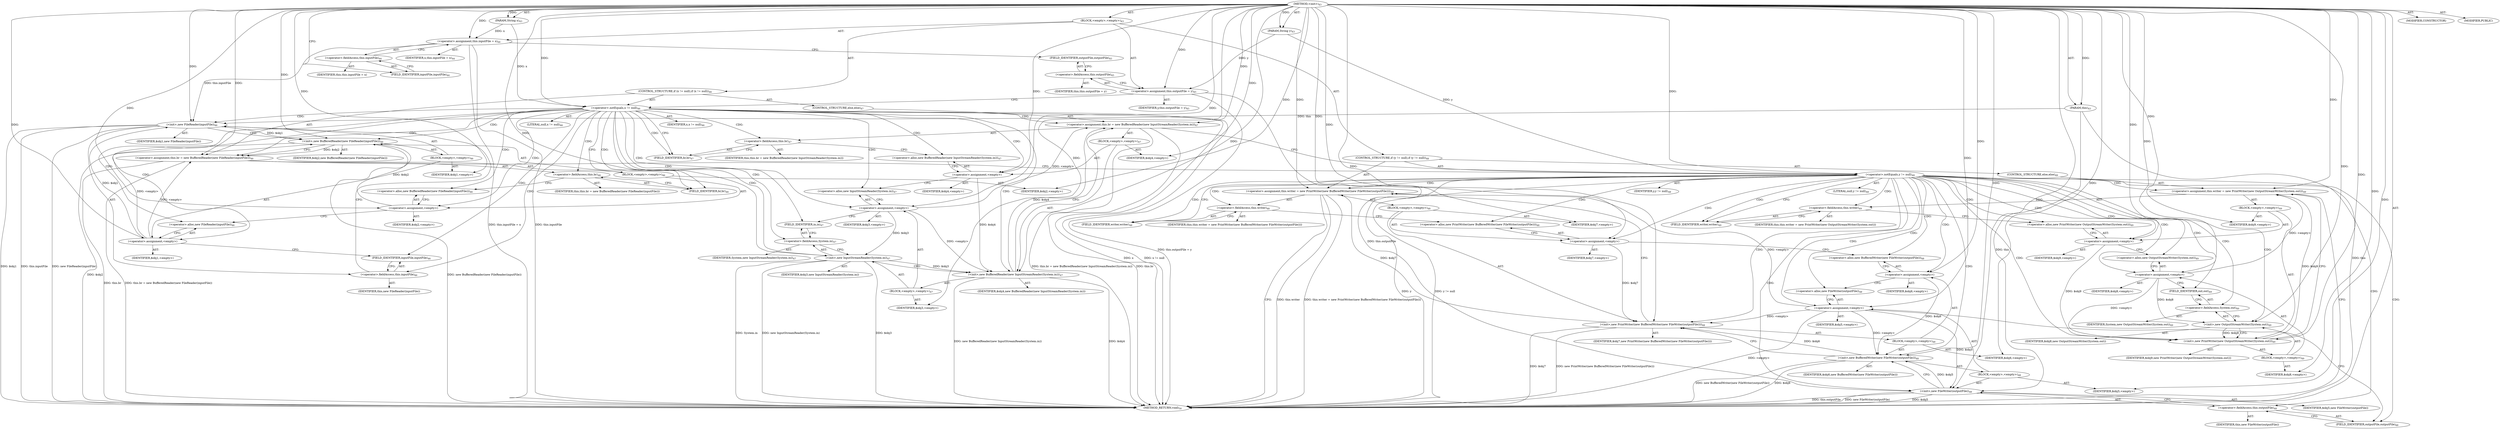 digraph "&lt;init&gt;" {  
"175" [label = <(METHOD,&lt;init&gt;)<SUB>43</SUB>> ]
"176" [label = <(PARAM,this)<SUB>43</SUB>> ]
"177" [label = <(PARAM,String x)<SUB>43</SUB>> ]
"178" [label = <(PARAM,String y)<SUB>43</SUB>> ]
"179" [label = <(BLOCK,&lt;empty&gt;,&lt;empty&gt;)<SUB>43</SUB>> ]
"180" [label = <(&lt;operator&gt;.assignment,this.inputFile = x)<SUB>44</SUB>> ]
"181" [label = <(&lt;operator&gt;.fieldAccess,this.inputFile)<SUB>44</SUB>> ]
"182" [label = <(IDENTIFIER,this,this.inputFile = x)> ]
"183" [label = <(FIELD_IDENTIFIER,inputFile,inputFile)<SUB>44</SUB>> ]
"184" [label = <(IDENTIFIER,x,this.inputFile = x)<SUB>44</SUB>> ]
"185" [label = <(&lt;operator&gt;.assignment,this.outputFile = y)<SUB>45</SUB>> ]
"186" [label = <(&lt;operator&gt;.fieldAccess,this.outputFile)<SUB>45</SUB>> ]
"187" [label = <(IDENTIFIER,this,this.outputFile = y)> ]
"188" [label = <(FIELD_IDENTIFIER,outputFile,outputFile)<SUB>45</SUB>> ]
"189" [label = <(IDENTIFIER,y,this.outputFile = y)<SUB>45</SUB>> ]
"190" [label = <(CONTROL_STRUCTURE,if (x != null),if (x != null))<SUB>46</SUB>> ]
"191" [label = <(&lt;operator&gt;.notEquals,x != null)<SUB>46</SUB>> ]
"192" [label = <(IDENTIFIER,x,x != null)<SUB>46</SUB>> ]
"193" [label = <(LITERAL,null,x != null)<SUB>46</SUB>> ]
"194" [label = <(&lt;operator&gt;.assignment,this.br = new BufferedReader(new FileReader(inputFile)))<SUB>46</SUB>> ]
"195" [label = <(&lt;operator&gt;.fieldAccess,this.br)<SUB>46</SUB>> ]
"196" [label = <(IDENTIFIER,this,this.br = new BufferedReader(new FileReader(inputFile)))> ]
"197" [label = <(FIELD_IDENTIFIER,br,br)<SUB>46</SUB>> ]
"198" [label = <(BLOCK,&lt;empty&gt;,&lt;empty&gt;)<SUB>46</SUB>> ]
"199" [label = <(&lt;operator&gt;.assignment,&lt;empty&gt;)> ]
"200" [label = <(IDENTIFIER,$obj2,&lt;empty&gt;)> ]
"201" [label = <(&lt;operator&gt;.alloc,new BufferedReader(new FileReader(inputFile)))<SUB>46</SUB>> ]
"202" [label = <(&lt;init&gt;,new BufferedReader(new FileReader(inputFile)))<SUB>46</SUB>> ]
"203" [label = <(IDENTIFIER,$obj2,new BufferedReader(new FileReader(inputFile)))> ]
"204" [label = <(BLOCK,&lt;empty&gt;,&lt;empty&gt;)<SUB>46</SUB>> ]
"205" [label = <(&lt;operator&gt;.assignment,&lt;empty&gt;)> ]
"206" [label = <(IDENTIFIER,$obj1,&lt;empty&gt;)> ]
"207" [label = <(&lt;operator&gt;.alloc,new FileReader(inputFile))<SUB>46</SUB>> ]
"208" [label = <(&lt;init&gt;,new FileReader(inputFile))<SUB>46</SUB>> ]
"209" [label = <(IDENTIFIER,$obj1,new FileReader(inputFile))> ]
"210" [label = <(&lt;operator&gt;.fieldAccess,this.inputFile)<SUB>46</SUB>> ]
"211" [label = <(IDENTIFIER,this,new FileReader(inputFile))> ]
"212" [label = <(FIELD_IDENTIFIER,inputFile,inputFile)<SUB>46</SUB>> ]
"213" [label = <(IDENTIFIER,$obj1,&lt;empty&gt;)> ]
"214" [label = <(IDENTIFIER,$obj2,&lt;empty&gt;)> ]
"215" [label = <(CONTROL_STRUCTURE,else,else)<SUB>47</SUB>> ]
"216" [label = <(&lt;operator&gt;.assignment,this.br = new BufferedReader(new InputStreamReader(System.in)))<SUB>47</SUB>> ]
"217" [label = <(&lt;operator&gt;.fieldAccess,this.br)<SUB>47</SUB>> ]
"218" [label = <(IDENTIFIER,this,this.br = new BufferedReader(new InputStreamReader(System.in)))> ]
"219" [label = <(FIELD_IDENTIFIER,br,br)<SUB>47</SUB>> ]
"220" [label = <(BLOCK,&lt;empty&gt;,&lt;empty&gt;)<SUB>47</SUB>> ]
"221" [label = <(&lt;operator&gt;.assignment,&lt;empty&gt;)> ]
"222" [label = <(IDENTIFIER,$obj4,&lt;empty&gt;)> ]
"223" [label = <(&lt;operator&gt;.alloc,new BufferedReader(new InputStreamReader(System.in)))<SUB>47</SUB>> ]
"224" [label = <(&lt;init&gt;,new BufferedReader(new InputStreamReader(System.in)))<SUB>47</SUB>> ]
"225" [label = <(IDENTIFIER,$obj4,new BufferedReader(new InputStreamReader(System.in)))> ]
"226" [label = <(BLOCK,&lt;empty&gt;,&lt;empty&gt;)<SUB>47</SUB>> ]
"227" [label = <(&lt;operator&gt;.assignment,&lt;empty&gt;)> ]
"228" [label = <(IDENTIFIER,$obj3,&lt;empty&gt;)> ]
"229" [label = <(&lt;operator&gt;.alloc,new InputStreamReader(System.in))<SUB>47</SUB>> ]
"230" [label = <(&lt;init&gt;,new InputStreamReader(System.in))<SUB>47</SUB>> ]
"231" [label = <(IDENTIFIER,$obj3,new InputStreamReader(System.in))> ]
"232" [label = <(&lt;operator&gt;.fieldAccess,System.in)<SUB>47</SUB>> ]
"233" [label = <(IDENTIFIER,System,new InputStreamReader(System.in))<SUB>47</SUB>> ]
"234" [label = <(FIELD_IDENTIFIER,in,in)<SUB>47</SUB>> ]
"235" [label = <(IDENTIFIER,$obj3,&lt;empty&gt;)> ]
"236" [label = <(IDENTIFIER,$obj4,&lt;empty&gt;)> ]
"237" [label = <(CONTROL_STRUCTURE,if (y != null),if (y != null))<SUB>48</SUB>> ]
"238" [label = <(&lt;operator&gt;.notEquals,y != null)<SUB>48</SUB>> ]
"239" [label = <(IDENTIFIER,y,y != null)<SUB>48</SUB>> ]
"240" [label = <(LITERAL,null,y != null)<SUB>48</SUB>> ]
"241" [label = <(&lt;operator&gt;.assignment,this.writer = new PrintWriter(new BufferedWriter(new FileWriter(outputFile))))<SUB>48</SUB>> ]
"242" [label = <(&lt;operator&gt;.fieldAccess,this.writer)<SUB>48</SUB>> ]
"243" [label = <(IDENTIFIER,this,this.writer = new PrintWriter(new BufferedWriter(new FileWriter(outputFile))))> ]
"244" [label = <(FIELD_IDENTIFIER,writer,writer)<SUB>48</SUB>> ]
"245" [label = <(BLOCK,&lt;empty&gt;,&lt;empty&gt;)<SUB>48</SUB>> ]
"246" [label = <(&lt;operator&gt;.assignment,&lt;empty&gt;)> ]
"247" [label = <(IDENTIFIER,$obj7,&lt;empty&gt;)> ]
"248" [label = <(&lt;operator&gt;.alloc,new PrintWriter(new BufferedWriter(new FileWriter(outputFile))))<SUB>48</SUB>> ]
"249" [label = <(&lt;init&gt;,new PrintWriter(new BufferedWriter(new FileWriter(outputFile))))<SUB>48</SUB>> ]
"250" [label = <(IDENTIFIER,$obj7,new PrintWriter(new BufferedWriter(new FileWriter(outputFile))))> ]
"251" [label = <(BLOCK,&lt;empty&gt;,&lt;empty&gt;)<SUB>48</SUB>> ]
"252" [label = <(&lt;operator&gt;.assignment,&lt;empty&gt;)> ]
"253" [label = <(IDENTIFIER,$obj6,&lt;empty&gt;)> ]
"254" [label = <(&lt;operator&gt;.alloc,new BufferedWriter(new FileWriter(outputFile)))<SUB>48</SUB>> ]
"255" [label = <(&lt;init&gt;,new BufferedWriter(new FileWriter(outputFile)))<SUB>48</SUB>> ]
"256" [label = <(IDENTIFIER,$obj6,new BufferedWriter(new FileWriter(outputFile)))> ]
"257" [label = <(BLOCK,&lt;empty&gt;,&lt;empty&gt;)<SUB>48</SUB>> ]
"258" [label = <(&lt;operator&gt;.assignment,&lt;empty&gt;)> ]
"259" [label = <(IDENTIFIER,$obj5,&lt;empty&gt;)> ]
"260" [label = <(&lt;operator&gt;.alloc,new FileWriter(outputFile))<SUB>48</SUB>> ]
"261" [label = <(&lt;init&gt;,new FileWriter(outputFile))<SUB>48</SUB>> ]
"262" [label = <(IDENTIFIER,$obj5,new FileWriter(outputFile))> ]
"263" [label = <(&lt;operator&gt;.fieldAccess,this.outputFile)<SUB>48</SUB>> ]
"264" [label = <(IDENTIFIER,this,new FileWriter(outputFile))> ]
"265" [label = <(FIELD_IDENTIFIER,outputFile,outputFile)<SUB>48</SUB>> ]
"266" [label = <(IDENTIFIER,$obj5,&lt;empty&gt;)> ]
"267" [label = <(IDENTIFIER,$obj6,&lt;empty&gt;)> ]
"268" [label = <(IDENTIFIER,$obj7,&lt;empty&gt;)> ]
"269" [label = <(CONTROL_STRUCTURE,else,else)<SUB>49</SUB>> ]
"270" [label = <(&lt;operator&gt;.assignment,this.writer = new PrintWriter(new OutputStreamWriter(System.out)))<SUB>49</SUB>> ]
"271" [label = <(&lt;operator&gt;.fieldAccess,this.writer)<SUB>49</SUB>> ]
"272" [label = <(IDENTIFIER,this,this.writer = new PrintWriter(new OutputStreamWriter(System.out)))> ]
"273" [label = <(FIELD_IDENTIFIER,writer,writer)<SUB>49</SUB>> ]
"274" [label = <(BLOCK,&lt;empty&gt;,&lt;empty&gt;)<SUB>49</SUB>> ]
"275" [label = <(&lt;operator&gt;.assignment,&lt;empty&gt;)> ]
"276" [label = <(IDENTIFIER,$obj9,&lt;empty&gt;)> ]
"277" [label = <(&lt;operator&gt;.alloc,new PrintWriter(new OutputStreamWriter(System.out)))<SUB>49</SUB>> ]
"278" [label = <(&lt;init&gt;,new PrintWriter(new OutputStreamWriter(System.out)))<SUB>49</SUB>> ]
"279" [label = <(IDENTIFIER,$obj9,new PrintWriter(new OutputStreamWriter(System.out)))> ]
"280" [label = <(BLOCK,&lt;empty&gt;,&lt;empty&gt;)<SUB>49</SUB>> ]
"281" [label = <(&lt;operator&gt;.assignment,&lt;empty&gt;)> ]
"282" [label = <(IDENTIFIER,$obj8,&lt;empty&gt;)> ]
"283" [label = <(&lt;operator&gt;.alloc,new OutputStreamWriter(System.out))<SUB>49</SUB>> ]
"284" [label = <(&lt;init&gt;,new OutputStreamWriter(System.out))<SUB>49</SUB>> ]
"285" [label = <(IDENTIFIER,$obj8,new OutputStreamWriter(System.out))> ]
"286" [label = <(&lt;operator&gt;.fieldAccess,System.out)<SUB>49</SUB>> ]
"287" [label = <(IDENTIFIER,System,new OutputStreamWriter(System.out))<SUB>49</SUB>> ]
"288" [label = <(FIELD_IDENTIFIER,out,out)<SUB>49</SUB>> ]
"289" [label = <(IDENTIFIER,$obj8,&lt;empty&gt;)> ]
"290" [label = <(IDENTIFIER,$obj9,&lt;empty&gt;)> ]
"291" [label = <(MODIFIER,CONSTRUCTOR)> ]
"292" [label = <(MODIFIER,PUBLIC)> ]
"293" [label = <(METHOD_RETURN,void)<SUB>50</SUB>> ]
  "175" -> "176"  [ label = "AST: "] 
  "175" -> "177"  [ label = "AST: "] 
  "175" -> "178"  [ label = "AST: "] 
  "175" -> "179"  [ label = "AST: "] 
  "175" -> "291"  [ label = "AST: "] 
  "175" -> "292"  [ label = "AST: "] 
  "175" -> "293"  [ label = "AST: "] 
  "179" -> "180"  [ label = "AST: "] 
  "179" -> "185"  [ label = "AST: "] 
  "179" -> "190"  [ label = "AST: "] 
  "179" -> "237"  [ label = "AST: "] 
  "180" -> "181"  [ label = "AST: "] 
  "180" -> "184"  [ label = "AST: "] 
  "181" -> "182"  [ label = "AST: "] 
  "181" -> "183"  [ label = "AST: "] 
  "185" -> "186"  [ label = "AST: "] 
  "185" -> "189"  [ label = "AST: "] 
  "186" -> "187"  [ label = "AST: "] 
  "186" -> "188"  [ label = "AST: "] 
  "190" -> "191"  [ label = "AST: "] 
  "190" -> "194"  [ label = "AST: "] 
  "190" -> "215"  [ label = "AST: "] 
  "191" -> "192"  [ label = "AST: "] 
  "191" -> "193"  [ label = "AST: "] 
  "194" -> "195"  [ label = "AST: "] 
  "194" -> "198"  [ label = "AST: "] 
  "195" -> "196"  [ label = "AST: "] 
  "195" -> "197"  [ label = "AST: "] 
  "198" -> "199"  [ label = "AST: "] 
  "198" -> "202"  [ label = "AST: "] 
  "198" -> "214"  [ label = "AST: "] 
  "199" -> "200"  [ label = "AST: "] 
  "199" -> "201"  [ label = "AST: "] 
  "202" -> "203"  [ label = "AST: "] 
  "202" -> "204"  [ label = "AST: "] 
  "204" -> "205"  [ label = "AST: "] 
  "204" -> "208"  [ label = "AST: "] 
  "204" -> "213"  [ label = "AST: "] 
  "205" -> "206"  [ label = "AST: "] 
  "205" -> "207"  [ label = "AST: "] 
  "208" -> "209"  [ label = "AST: "] 
  "208" -> "210"  [ label = "AST: "] 
  "210" -> "211"  [ label = "AST: "] 
  "210" -> "212"  [ label = "AST: "] 
  "215" -> "216"  [ label = "AST: "] 
  "216" -> "217"  [ label = "AST: "] 
  "216" -> "220"  [ label = "AST: "] 
  "217" -> "218"  [ label = "AST: "] 
  "217" -> "219"  [ label = "AST: "] 
  "220" -> "221"  [ label = "AST: "] 
  "220" -> "224"  [ label = "AST: "] 
  "220" -> "236"  [ label = "AST: "] 
  "221" -> "222"  [ label = "AST: "] 
  "221" -> "223"  [ label = "AST: "] 
  "224" -> "225"  [ label = "AST: "] 
  "224" -> "226"  [ label = "AST: "] 
  "226" -> "227"  [ label = "AST: "] 
  "226" -> "230"  [ label = "AST: "] 
  "226" -> "235"  [ label = "AST: "] 
  "227" -> "228"  [ label = "AST: "] 
  "227" -> "229"  [ label = "AST: "] 
  "230" -> "231"  [ label = "AST: "] 
  "230" -> "232"  [ label = "AST: "] 
  "232" -> "233"  [ label = "AST: "] 
  "232" -> "234"  [ label = "AST: "] 
  "237" -> "238"  [ label = "AST: "] 
  "237" -> "241"  [ label = "AST: "] 
  "237" -> "269"  [ label = "AST: "] 
  "238" -> "239"  [ label = "AST: "] 
  "238" -> "240"  [ label = "AST: "] 
  "241" -> "242"  [ label = "AST: "] 
  "241" -> "245"  [ label = "AST: "] 
  "242" -> "243"  [ label = "AST: "] 
  "242" -> "244"  [ label = "AST: "] 
  "245" -> "246"  [ label = "AST: "] 
  "245" -> "249"  [ label = "AST: "] 
  "245" -> "268"  [ label = "AST: "] 
  "246" -> "247"  [ label = "AST: "] 
  "246" -> "248"  [ label = "AST: "] 
  "249" -> "250"  [ label = "AST: "] 
  "249" -> "251"  [ label = "AST: "] 
  "251" -> "252"  [ label = "AST: "] 
  "251" -> "255"  [ label = "AST: "] 
  "251" -> "267"  [ label = "AST: "] 
  "252" -> "253"  [ label = "AST: "] 
  "252" -> "254"  [ label = "AST: "] 
  "255" -> "256"  [ label = "AST: "] 
  "255" -> "257"  [ label = "AST: "] 
  "257" -> "258"  [ label = "AST: "] 
  "257" -> "261"  [ label = "AST: "] 
  "257" -> "266"  [ label = "AST: "] 
  "258" -> "259"  [ label = "AST: "] 
  "258" -> "260"  [ label = "AST: "] 
  "261" -> "262"  [ label = "AST: "] 
  "261" -> "263"  [ label = "AST: "] 
  "263" -> "264"  [ label = "AST: "] 
  "263" -> "265"  [ label = "AST: "] 
  "269" -> "270"  [ label = "AST: "] 
  "270" -> "271"  [ label = "AST: "] 
  "270" -> "274"  [ label = "AST: "] 
  "271" -> "272"  [ label = "AST: "] 
  "271" -> "273"  [ label = "AST: "] 
  "274" -> "275"  [ label = "AST: "] 
  "274" -> "278"  [ label = "AST: "] 
  "274" -> "290"  [ label = "AST: "] 
  "275" -> "276"  [ label = "AST: "] 
  "275" -> "277"  [ label = "AST: "] 
  "278" -> "279"  [ label = "AST: "] 
  "278" -> "280"  [ label = "AST: "] 
  "280" -> "281"  [ label = "AST: "] 
  "280" -> "284"  [ label = "AST: "] 
  "280" -> "289"  [ label = "AST: "] 
  "281" -> "282"  [ label = "AST: "] 
  "281" -> "283"  [ label = "AST: "] 
  "284" -> "285"  [ label = "AST: "] 
  "284" -> "286"  [ label = "AST: "] 
  "286" -> "287"  [ label = "AST: "] 
  "286" -> "288"  [ label = "AST: "] 
  "180" -> "188"  [ label = "CFG: "] 
  "185" -> "191"  [ label = "CFG: "] 
  "181" -> "180"  [ label = "CFG: "] 
  "186" -> "185"  [ label = "CFG: "] 
  "191" -> "197"  [ label = "CFG: "] 
  "191" -> "219"  [ label = "CFG: "] 
  "194" -> "238"  [ label = "CFG: "] 
  "238" -> "244"  [ label = "CFG: "] 
  "238" -> "273"  [ label = "CFG: "] 
  "241" -> "293"  [ label = "CFG: "] 
  "183" -> "181"  [ label = "CFG: "] 
  "188" -> "186"  [ label = "CFG: "] 
  "195" -> "201"  [ label = "CFG: "] 
  "216" -> "238"  [ label = "CFG: "] 
  "242" -> "248"  [ label = "CFG: "] 
  "270" -> "293"  [ label = "CFG: "] 
  "197" -> "195"  [ label = "CFG: "] 
  "199" -> "207"  [ label = "CFG: "] 
  "202" -> "194"  [ label = "CFG: "] 
  "217" -> "223"  [ label = "CFG: "] 
  "244" -> "242"  [ label = "CFG: "] 
  "246" -> "254"  [ label = "CFG: "] 
  "249" -> "241"  [ label = "CFG: "] 
  "271" -> "277"  [ label = "CFG: "] 
  "201" -> "199"  [ label = "CFG: "] 
  "219" -> "217"  [ label = "CFG: "] 
  "221" -> "229"  [ label = "CFG: "] 
  "224" -> "216"  [ label = "CFG: "] 
  "248" -> "246"  [ label = "CFG: "] 
  "273" -> "271"  [ label = "CFG: "] 
  "275" -> "283"  [ label = "CFG: "] 
  "278" -> "270"  [ label = "CFG: "] 
  "205" -> "212"  [ label = "CFG: "] 
  "208" -> "202"  [ label = "CFG: "] 
  "223" -> "221"  [ label = "CFG: "] 
  "252" -> "260"  [ label = "CFG: "] 
  "255" -> "249"  [ label = "CFG: "] 
  "277" -> "275"  [ label = "CFG: "] 
  "207" -> "205"  [ label = "CFG: "] 
  "210" -> "208"  [ label = "CFG: "] 
  "227" -> "234"  [ label = "CFG: "] 
  "230" -> "224"  [ label = "CFG: "] 
  "254" -> "252"  [ label = "CFG: "] 
  "281" -> "288"  [ label = "CFG: "] 
  "284" -> "278"  [ label = "CFG: "] 
  "212" -> "210"  [ label = "CFG: "] 
  "229" -> "227"  [ label = "CFG: "] 
  "232" -> "230"  [ label = "CFG: "] 
  "258" -> "265"  [ label = "CFG: "] 
  "261" -> "255"  [ label = "CFG: "] 
  "283" -> "281"  [ label = "CFG: "] 
  "286" -> "284"  [ label = "CFG: "] 
  "234" -> "232"  [ label = "CFG: "] 
  "260" -> "258"  [ label = "CFG: "] 
  "263" -> "261"  [ label = "CFG: "] 
  "288" -> "286"  [ label = "CFG: "] 
  "265" -> "263"  [ label = "CFG: "] 
  "175" -> "183"  [ label = "CFG: "] 
  "176" -> "293"  [ label = "DDG: this"] 
  "180" -> "293"  [ label = "DDG: this.inputFile"] 
  "180" -> "293"  [ label = "DDG: this.inputFile = x"] 
  "185" -> "293"  [ label = "DDG: this.outputFile = y"] 
  "191" -> "293"  [ label = "DDG: x"] 
  "191" -> "293"  [ label = "DDG: x != null"] 
  "216" -> "293"  [ label = "DDG: this.br"] 
  "224" -> "293"  [ label = "DDG: $obj4"] 
  "230" -> "293"  [ label = "DDG: $obj3"] 
  "230" -> "293"  [ label = "DDG: System.in"] 
  "230" -> "293"  [ label = "DDG: new InputStreamReader(System.in)"] 
  "224" -> "293"  [ label = "DDG: new BufferedReader(new InputStreamReader(System.in))"] 
  "216" -> "293"  [ label = "DDG: this.br = new BufferedReader(new InputStreamReader(System.in))"] 
  "194" -> "293"  [ label = "DDG: this.br"] 
  "202" -> "293"  [ label = "DDG: $obj2"] 
  "208" -> "293"  [ label = "DDG: $obj1"] 
  "208" -> "293"  [ label = "DDG: this.inputFile"] 
  "208" -> "293"  [ label = "DDG: new FileReader(inputFile)"] 
  "202" -> "293"  [ label = "DDG: new BufferedReader(new FileReader(inputFile))"] 
  "194" -> "293"  [ label = "DDG: this.br = new BufferedReader(new FileReader(inputFile))"] 
  "238" -> "293"  [ label = "DDG: y"] 
  "238" -> "293"  [ label = "DDG: y != null"] 
  "241" -> "293"  [ label = "DDG: this.writer"] 
  "249" -> "293"  [ label = "DDG: $obj7"] 
  "255" -> "293"  [ label = "DDG: $obj6"] 
  "258" -> "293"  [ label = "DDG: &lt;empty&gt;"] 
  "261" -> "293"  [ label = "DDG: $obj5"] 
  "261" -> "293"  [ label = "DDG: this.outputFile"] 
  "261" -> "293"  [ label = "DDG: new FileWriter(outputFile)"] 
  "255" -> "293"  [ label = "DDG: new BufferedWriter(new FileWriter(outputFile))"] 
  "249" -> "293"  [ label = "DDG: new PrintWriter(new BufferedWriter(new FileWriter(outputFile)))"] 
  "241" -> "293"  [ label = "DDG: this.writer = new PrintWriter(new BufferedWriter(new FileWriter(outputFile)))"] 
  "175" -> "176"  [ label = "DDG: "] 
  "175" -> "177"  [ label = "DDG: "] 
  "175" -> "178"  [ label = "DDG: "] 
  "177" -> "180"  [ label = "DDG: x"] 
  "175" -> "180"  [ label = "DDG: "] 
  "178" -> "185"  [ label = "DDG: y"] 
  "175" -> "185"  [ label = "DDG: "] 
  "205" -> "194"  [ label = "DDG: &lt;empty&gt;"] 
  "202" -> "194"  [ label = "DDG: $obj2"] 
  "175" -> "194"  [ label = "DDG: "] 
  "258" -> "241"  [ label = "DDG: &lt;empty&gt;"] 
  "249" -> "241"  [ label = "DDG: $obj7"] 
  "175" -> "241"  [ label = "DDG: "] 
  "175" -> "191"  [ label = "DDG: "] 
  "177" -> "191"  [ label = "DDG: x"] 
  "227" -> "216"  [ label = "DDG: &lt;empty&gt;"] 
  "224" -> "216"  [ label = "DDG: $obj4"] 
  "175" -> "216"  [ label = "DDG: "] 
  "175" -> "238"  [ label = "DDG: "] 
  "178" -> "238"  [ label = "DDG: y"] 
  "281" -> "270"  [ label = "DDG: &lt;empty&gt;"] 
  "278" -> "270"  [ label = "DDG: $obj9"] 
  "175" -> "270"  [ label = "DDG: "] 
  "175" -> "199"  [ label = "DDG: "] 
  "175" -> "214"  [ label = "DDG: "] 
  "175" -> "246"  [ label = "DDG: "] 
  "175" -> "268"  [ label = "DDG: "] 
  "199" -> "202"  [ label = "DDG: $obj2"] 
  "175" -> "202"  [ label = "DDG: "] 
  "205" -> "202"  [ label = "DDG: &lt;empty&gt;"] 
  "208" -> "202"  [ label = "DDG: $obj1"] 
  "175" -> "221"  [ label = "DDG: "] 
  "175" -> "236"  [ label = "DDG: "] 
  "246" -> "249"  [ label = "DDG: $obj7"] 
  "175" -> "249"  [ label = "DDG: "] 
  "258" -> "249"  [ label = "DDG: &lt;empty&gt;"] 
  "255" -> "249"  [ label = "DDG: $obj6"] 
  "175" -> "275"  [ label = "DDG: "] 
  "175" -> "290"  [ label = "DDG: "] 
  "175" -> "205"  [ label = "DDG: "] 
  "175" -> "213"  [ label = "DDG: "] 
  "221" -> "224"  [ label = "DDG: $obj4"] 
  "175" -> "224"  [ label = "DDG: "] 
  "227" -> "224"  [ label = "DDG: &lt;empty&gt;"] 
  "230" -> "224"  [ label = "DDG: $obj3"] 
  "175" -> "252"  [ label = "DDG: "] 
  "175" -> "267"  [ label = "DDG: "] 
  "275" -> "278"  [ label = "DDG: $obj9"] 
  "175" -> "278"  [ label = "DDG: "] 
  "281" -> "278"  [ label = "DDG: &lt;empty&gt;"] 
  "284" -> "278"  [ label = "DDG: $obj8"] 
  "205" -> "208"  [ label = "DDG: $obj1"] 
  "175" -> "208"  [ label = "DDG: "] 
  "176" -> "208"  [ label = "DDG: this"] 
  "180" -> "208"  [ label = "DDG: this.inputFile"] 
  "175" -> "227"  [ label = "DDG: "] 
  "175" -> "235"  [ label = "DDG: "] 
  "252" -> "255"  [ label = "DDG: $obj6"] 
  "175" -> "255"  [ label = "DDG: "] 
  "258" -> "255"  [ label = "DDG: &lt;empty&gt;"] 
  "261" -> "255"  [ label = "DDG: $obj5"] 
  "175" -> "281"  [ label = "DDG: "] 
  "175" -> "289"  [ label = "DDG: "] 
  "227" -> "230"  [ label = "DDG: $obj3"] 
  "175" -> "230"  [ label = "DDG: "] 
  "175" -> "258"  [ label = "DDG: "] 
  "175" -> "266"  [ label = "DDG: "] 
  "281" -> "284"  [ label = "DDG: $obj8"] 
  "175" -> "284"  [ label = "DDG: "] 
  "258" -> "261"  [ label = "DDG: $obj5"] 
  "175" -> "261"  [ label = "DDG: "] 
  "176" -> "261"  [ label = "DDG: this"] 
  "185" -> "261"  [ label = "DDG: this.outputFile"] 
  "191" -> "230"  [ label = "CDG: "] 
  "191" -> "210"  [ label = "CDG: "] 
  "191" -> "232"  [ label = "CDG: "] 
  "191" -> "197"  [ label = "CDG: "] 
  "191" -> "217"  [ label = "CDG: "] 
  "191" -> "208"  [ label = "CDG: "] 
  "191" -> "195"  [ label = "CDG: "] 
  "191" -> "223"  [ label = "CDG: "] 
  "191" -> "234"  [ label = "CDG: "] 
  "191" -> "207"  [ label = "CDG: "] 
  "191" -> "212"  [ label = "CDG: "] 
  "191" -> "199"  [ label = "CDG: "] 
  "191" -> "194"  [ label = "CDG: "] 
  "191" -> "221"  [ label = "CDG: "] 
  "191" -> "224"  [ label = "CDG: "] 
  "191" -> "229"  [ label = "CDG: "] 
  "191" -> "202"  [ label = "CDG: "] 
  "191" -> "201"  [ label = "CDG: "] 
  "191" -> "216"  [ label = "CDG: "] 
  "191" -> "227"  [ label = "CDG: "] 
  "191" -> "205"  [ label = "CDG: "] 
  "191" -> "219"  [ label = "CDG: "] 
  "238" -> "277"  [ label = "CDG: "] 
  "238" -> "273"  [ label = "CDG: "] 
  "238" -> "244"  [ label = "CDG: "] 
  "238" -> "261"  [ label = "CDG: "] 
  "238" -> "275"  [ label = "CDG: "] 
  "238" -> "283"  [ label = "CDG: "] 
  "238" -> "260"  [ label = "CDG: "] 
  "238" -> "270"  [ label = "CDG: "] 
  "238" -> "284"  [ label = "CDG: "] 
  "238" -> "255"  [ label = "CDG: "] 
  "238" -> "242"  [ label = "CDG: "] 
  "238" -> "281"  [ label = "CDG: "] 
  "238" -> "246"  [ label = "CDG: "] 
  "238" -> "254"  [ label = "CDG: "] 
  "238" -> "263"  [ label = "CDG: "] 
  "238" -> "278"  [ label = "CDG: "] 
  "238" -> "288"  [ label = "CDG: "] 
  "238" -> "258"  [ label = "CDG: "] 
  "238" -> "241"  [ label = "CDG: "] 
  "238" -> "249"  [ label = "CDG: "] 
  "238" -> "265"  [ label = "CDG: "] 
  "238" -> "286"  [ label = "CDG: "] 
  "238" -> "271"  [ label = "CDG: "] 
  "238" -> "248"  [ label = "CDG: "] 
  "238" -> "252"  [ label = "CDG: "] 
}
